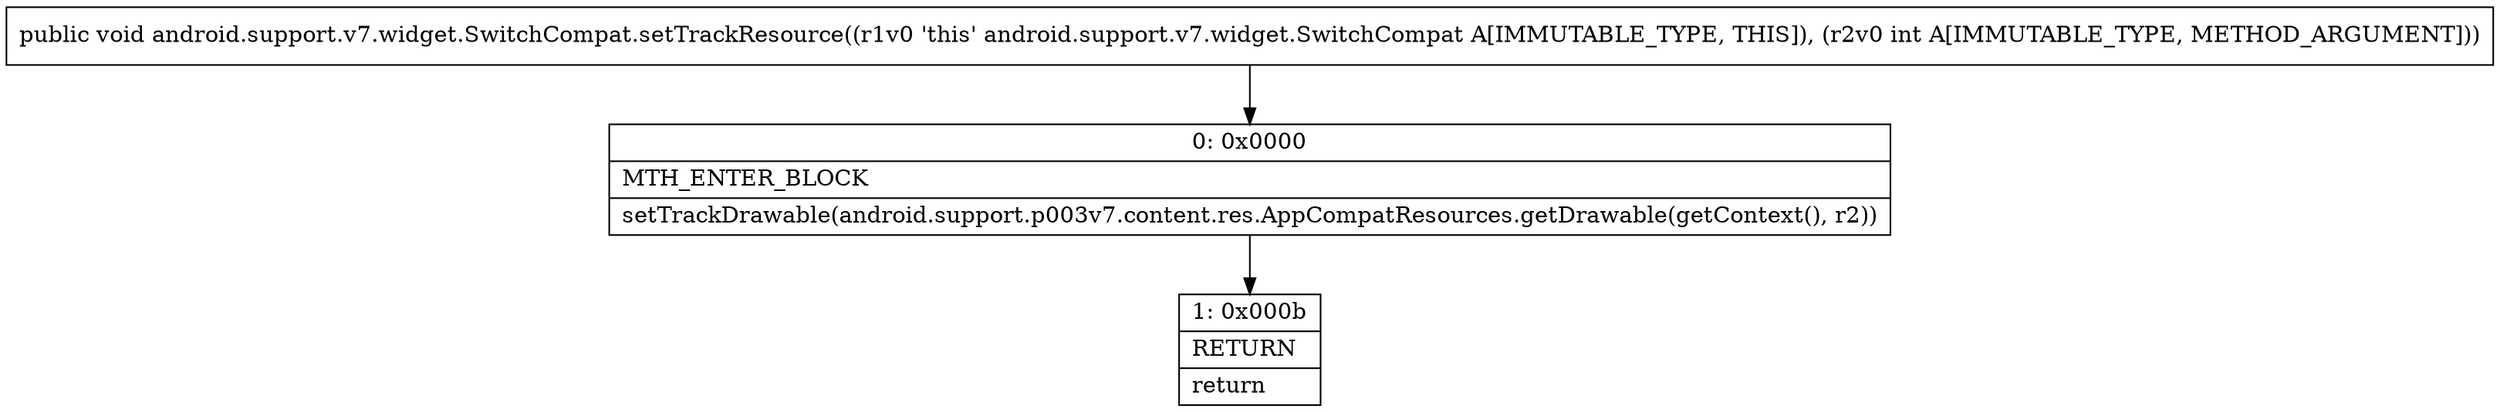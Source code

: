 digraph "CFG forandroid.support.v7.widget.SwitchCompat.setTrackResource(I)V" {
Node_0 [shape=record,label="{0\:\ 0x0000|MTH_ENTER_BLOCK\l|setTrackDrawable(android.support.p003v7.content.res.AppCompatResources.getDrawable(getContext(), r2))\l}"];
Node_1 [shape=record,label="{1\:\ 0x000b|RETURN\l|return\l}"];
MethodNode[shape=record,label="{public void android.support.v7.widget.SwitchCompat.setTrackResource((r1v0 'this' android.support.v7.widget.SwitchCompat A[IMMUTABLE_TYPE, THIS]), (r2v0 int A[IMMUTABLE_TYPE, METHOD_ARGUMENT])) }"];
MethodNode -> Node_0;
Node_0 -> Node_1;
}

